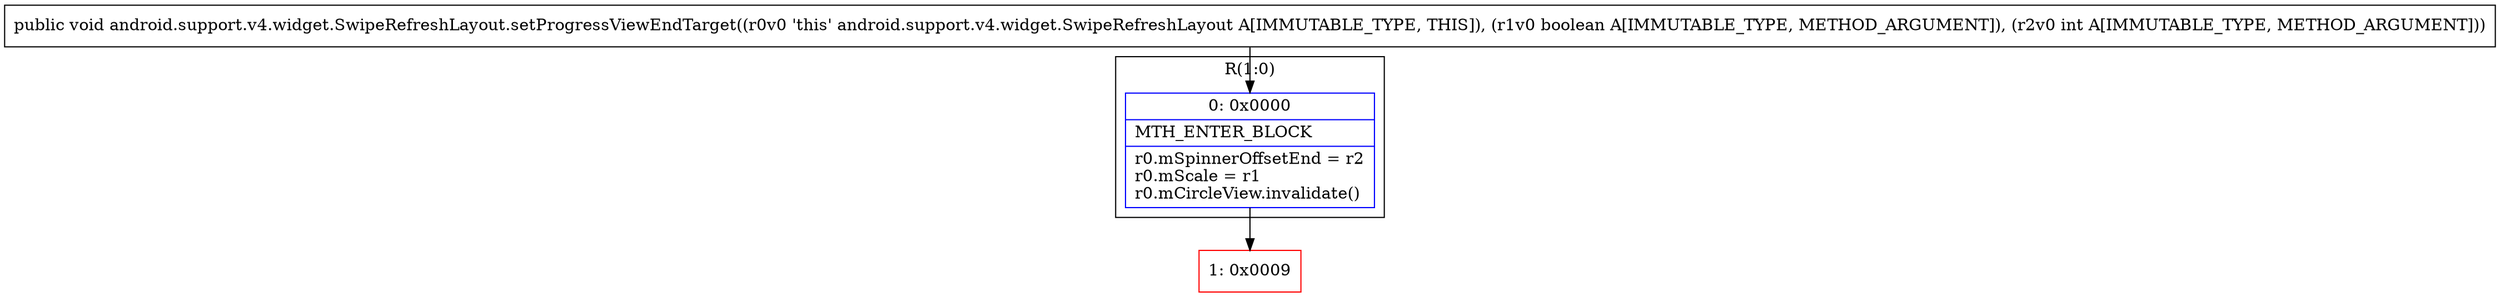 digraph "CFG forandroid.support.v4.widget.SwipeRefreshLayout.setProgressViewEndTarget(ZI)V" {
subgraph cluster_Region_973231048 {
label = "R(1:0)";
node [shape=record,color=blue];
Node_0 [shape=record,label="{0\:\ 0x0000|MTH_ENTER_BLOCK\l|r0.mSpinnerOffsetEnd = r2\lr0.mScale = r1\lr0.mCircleView.invalidate()\l}"];
}
Node_1 [shape=record,color=red,label="{1\:\ 0x0009}"];
MethodNode[shape=record,label="{public void android.support.v4.widget.SwipeRefreshLayout.setProgressViewEndTarget((r0v0 'this' android.support.v4.widget.SwipeRefreshLayout A[IMMUTABLE_TYPE, THIS]), (r1v0 boolean A[IMMUTABLE_TYPE, METHOD_ARGUMENT]), (r2v0 int A[IMMUTABLE_TYPE, METHOD_ARGUMENT])) }"];
MethodNode -> Node_0;
Node_0 -> Node_1;
}

